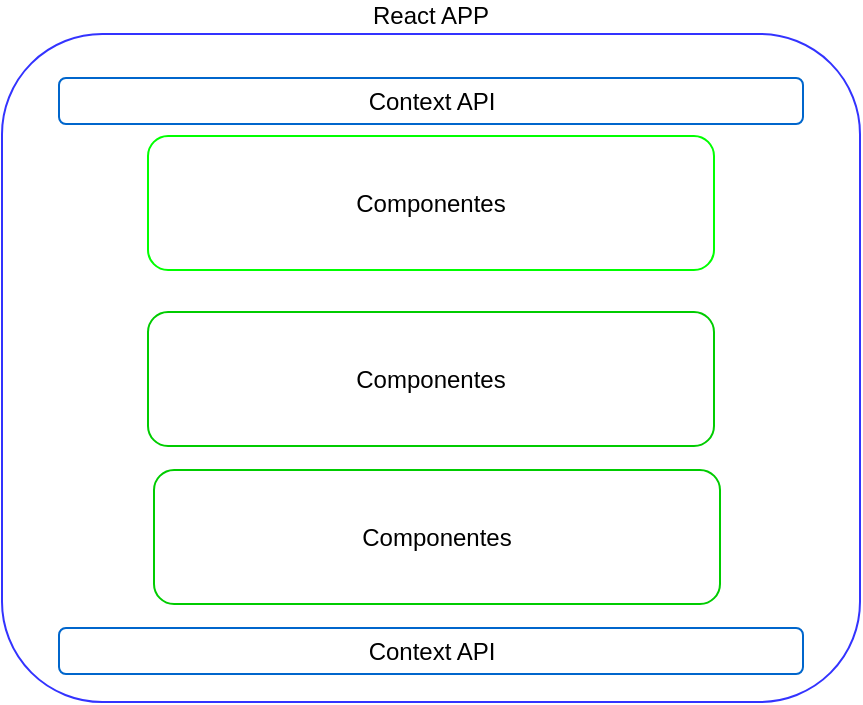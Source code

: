 <mxfile>
    <diagram id="Nej2nLbUOSZBwEsoOX5D" name="Página-1">
        <mxGraphModel dx="799" dy="496" grid="0" gridSize="10" guides="1" tooltips="1" connect="1" arrows="1" fold="1" page="0" pageScale="1" pageWidth="827" pageHeight="1169" math="0" shadow="0">
            <root>
                <mxCell id="0"/>
                <mxCell id="1" parent="0"/>
                <mxCell id="2" value="React APP" style="rounded=1;whiteSpace=wrap;html=1;labelPosition=center;verticalLabelPosition=top;align=center;verticalAlign=bottom;strokeColor=#3333FF;" vertex="1" parent="1">
                    <mxGeometry x="209" y="71" width="429" height="334" as="geometry"/>
                </mxCell>
                <mxCell id="3" value="Componentes" style="rounded=1;whiteSpace=wrap;html=1;strokeColor=#00FF00;" vertex="1" parent="1">
                    <mxGeometry x="282" y="122" width="283" height="67" as="geometry"/>
                </mxCell>
                <mxCell id="4" value="Componentes" style="rounded=1;whiteSpace=wrap;html=1;strokeColor=#00CC00;" vertex="1" parent="1">
                    <mxGeometry x="282" y="210" width="283" height="67" as="geometry"/>
                </mxCell>
                <mxCell id="5" value="Componentes" style="rounded=1;whiteSpace=wrap;html=1;strokeColor=#00CC00;" vertex="1" parent="1">
                    <mxGeometry x="285" y="289" width="283" height="67" as="geometry"/>
                </mxCell>
                <mxCell id="6" value="Context API" style="rounded=1;whiteSpace=wrap;html=1;strokeColor=#0066CC;" vertex="1" parent="1">
                    <mxGeometry x="237.5" y="93" width="372" height="23" as="geometry"/>
                </mxCell>
                <mxCell id="7" value="Context API" style="rounded=1;whiteSpace=wrap;html=1;strokeColor=#0066CC;" vertex="1" parent="1">
                    <mxGeometry x="237.5" y="368" width="372" height="23" as="geometry"/>
                </mxCell>
            </root>
        </mxGraphModel>
    </diagram>
</mxfile>